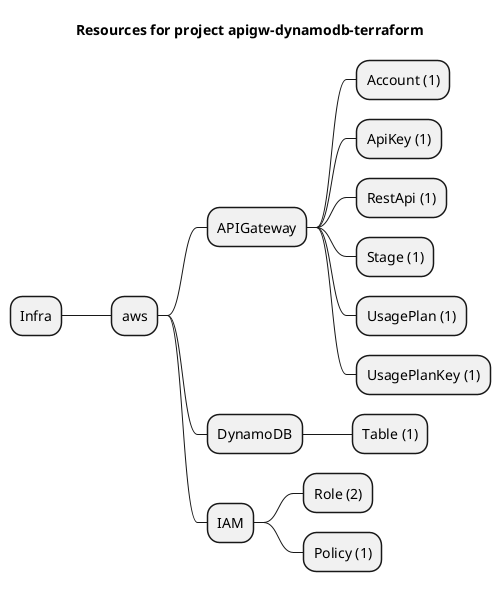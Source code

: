 @startmindmap
title Resources for project apigw-dynamodb-terraform
skinparam monochrome true
+ Infra
++ aws
+++ APIGateway
++++ Account (1)
++++ ApiKey (1)
++++ RestApi (1)
++++ Stage (1)
++++ UsagePlan (1)
++++ UsagePlanKey (1)
+++ DynamoDB
++++ Table (1)
+++ IAM
++++ Role (2)
++++ Policy (1)
@endmindmap